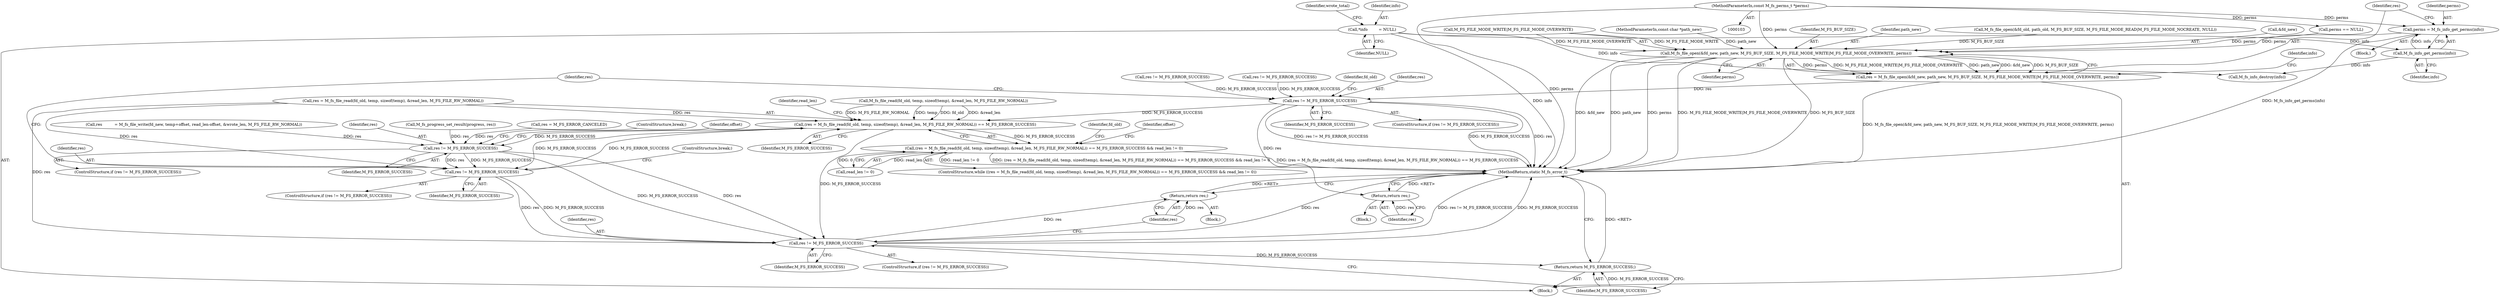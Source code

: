 digraph "0_mstdlib_db124b8f607dd0a40a9aef2d4d468fad433522a7_1@pointer" {
"1000170" [label="(Call,perms = M_fs_info_get_perms(info))"];
"1000172" [label="(Call,M_fs_info_get_perms(info))"];
"1000115" [label="(Call,*info         = NULL)"];
"1000110" [label="(MethodParameterIn,const M_fs_perms_t *perms)"];
"1000176" [label="(Call,M_fs_file_open(&fd_new, path_new, M_FS_BUF_SIZE, M_FS_FILE_MODE_WRITE|M_FS_FILE_MODE_OVERWRITE, perms))"];
"1000174" [label="(Call,res = M_fs_file_open(&fd_new, path_new, M_FS_BUF_SIZE, M_FS_FILE_MODE_WRITE|M_FS_FILE_MODE_OVERWRITE, perms))"];
"1000188" [label="(Call,res != M_FS_ERROR_SUCCESS)"];
"1000194" [label="(Return,return res;)"];
"1000198" [label="(Call,(res = M_fs_file_read(fd_old, temp, sizeof(temp), &read_len, M_FS_FILE_RW_NORMAL)) == M_FS_ERROR_SUCCESS)"];
"1000197" [label="(Call,(res = M_fs_file_read(fd_old, temp, sizeof(temp), &read_len, M_FS_FILE_RW_NORMAL)) == M_FS_ERROR_SUCCESS && read_len != 0)"];
"1000286" [label="(Call,res != M_FS_ERROR_SUCCESS)"];
"1000292" [label="(Call,res != M_FS_ERROR_SUCCESS)"];
"1000302" [label="(Call,res != M_FS_ERROR_SUCCESS)"];
"1000306" [label="(Return,return res;)"];
"1000308" [label="(Return,return M_FS_ERROR_SUCCESS;)"];
"1000290" [label="(ControlStructure,break;)"];
"1000187" [label="(ControlStructure,if (res != M_FS_ERROR_SUCCESS))"];
"1000309" [label="(Identifier,M_FS_ERROR_SUCCESS)"];
"1000105" [label="(MethodParameterIn,const char *path_new)"];
"1000123" [label="(Identifier,wrote_total)"];
"1000219" [label="(Identifier,offset)"];
"1000302" [label="(Call,res != M_FS_ERROR_SUCCESS)"];
"1000172" [label="(Call,M_fs_info_get_perms(info))"];
"1000286" [label="(Call,res != M_FS_ERROR_SUCCESS)"];
"1000185" [label="(Call,M_fs_info_destroy(info))"];
"1000209" [label="(Identifier,M_FS_ERROR_SUCCESS)"];
"1000193" [label="(Identifier,fd_old)"];
"1000115" [label="(Call,*info         = NULL)"];
"1000186" [label="(Identifier,info)"];
"1000189" [label="(Identifier,res)"];
"1000285" [label="(ControlStructure,if (res != M_FS_ERROR_SUCCESS))"];
"1000222" [label="(Call,res          = M_fs_file_write(fd_new, temp+offset, read_len-offset, &wrote_len, M_FS_FILE_RW_NORMAL))"];
"1000287" [label="(Identifier,res)"];
"1000170" [label="(Call,perms = M_fs_info_get_perms(info))"];
"1000303" [label="(Identifier,res)"];
"1000304" [label="(Identifier,M_FS_ERROR_SUCCESS)"];
"1000244" [label="(Call,M_fs_progress_set_result(progress, res))"];
"1000282" [label="(Call,res = M_FS_ERROR_CANCELED)"];
"1000199" [label="(Call,res = M_fs_file_read(fd_old, temp, sizeof(temp), &read_len, M_FS_FILE_RW_NORMAL))"];
"1000296" [label="(ControlStructure,break;)"];
"1000175" [label="(Identifier,res)"];
"1000197" [label="(Call,(res = M_fs_file_read(fd_old, temp, sizeof(temp), &read_len, M_FS_FILE_RW_NORMAL)) == M_FS_ERROR_SUCCESS && read_len != 0)"];
"1000306" [label="(Return,return res;)"];
"1000305" [label="(Block,)"];
"1000176" [label="(Call,M_fs_file_open(&fd_new, path_new, M_FS_BUF_SIZE, M_FS_FILE_MODE_WRITE|M_FS_FILE_MODE_OVERWRITE, perms))"];
"1000162" [label="(Call,res != M_FS_ERROR_SUCCESS)"];
"1000177" [label="(Call,&fd_new)"];
"1000147" [label="(Call,perms == NULL)"];
"1000288" [label="(Identifier,M_FS_ERROR_SUCCESS)"];
"1000181" [label="(Call,M_FS_FILE_MODE_WRITE|M_FS_FILE_MODE_OVERWRITE)"];
"1000116" [label="(Identifier,info)"];
"1000180" [label="(Identifier,M_FS_BUF_SIZE)"];
"1000294" [label="(Identifier,M_FS_ERROR_SUCCESS)"];
"1000293" [label="(Identifier,res)"];
"1000190" [label="(Identifier,M_FS_ERROR_SUCCESS)"];
"1000194" [label="(Return,return res;)"];
"1000292" [label="(Call,res != M_FS_ERROR_SUCCESS)"];
"1000184" [label="(Identifier,perms)"];
"1000198" [label="(Call,(res = M_fs_file_read(fd_old, temp, sizeof(temp), &read_len, M_FS_FILE_RW_NORMAL)) == M_FS_ERROR_SUCCESS)"];
"1000111" [label="(Block,)"];
"1000117" [label="(Identifier,NULL)"];
"1000195" [label="(Identifier,res)"];
"1000196" [label="(ControlStructure,while ((res = M_fs_file_read(fd_old, temp, sizeof(temp), &read_len, M_FS_FILE_RW_NORMAL)) == M_FS_ERROR_SUCCESS && read_len != 0))"];
"1000174" [label="(Call,res = M_fs_file_open(&fd_new, path_new, M_FS_BUF_SIZE, M_FS_FILE_MODE_WRITE|M_FS_FILE_MODE_OVERWRITE, perms))"];
"1000308" [label="(Return,return M_FS_ERROR_SUCCESS;)"];
"1000188" [label="(Call,res != M_FS_ERROR_SUCCESS)"];
"1000307" [label="(Identifier,res)"];
"1000301" [label="(ControlStructure,if (res != M_FS_ERROR_SUCCESS))"];
"1000211" [label="(Identifier,read_len)"];
"1000153" [label="(Block,)"];
"1000298" [label="(Identifier,fd_old)"];
"1000171" [label="(Identifier,perms)"];
"1000191" [label="(Block,)"];
"1000173" [label="(Identifier,info)"];
"1000291" [label="(ControlStructure,if (res != M_FS_ERROR_SUCCESS))"];
"1000215" [label="(Identifier,offset)"];
"1000179" [label="(Identifier,path_new)"];
"1000110" [label="(MethodParameterIn,const M_fs_perms_t *perms)"];
"1000310" [label="(MethodReturn,static M_fs_error_t)"];
"1000129" [label="(Call,M_fs_file_open(&fd_old, path_old, M_FS_BUF_SIZE, M_FS_FILE_MODE_READ|M_FS_FILE_MODE_NOCREATE, NULL))"];
"1000201" [label="(Call,M_fs_file_read(fd_old, temp, sizeof(temp), &read_len, M_FS_FILE_RW_NORMAL))"];
"1000139" [label="(Call,res != M_FS_ERROR_SUCCESS)"];
"1000200" [label="(Identifier,res)"];
"1000210" [label="(Call,read_len != 0)"];
"1000170" -> "1000153"  [label="AST: "];
"1000170" -> "1000172"  [label="CFG: "];
"1000171" -> "1000170"  [label="AST: "];
"1000172" -> "1000170"  [label="AST: "];
"1000175" -> "1000170"  [label="CFG: "];
"1000170" -> "1000310"  [label="DDG: M_fs_info_get_perms(info)"];
"1000172" -> "1000170"  [label="DDG: info"];
"1000110" -> "1000170"  [label="DDG: perms"];
"1000170" -> "1000176"  [label="DDG: perms"];
"1000172" -> "1000173"  [label="CFG: "];
"1000173" -> "1000172"  [label="AST: "];
"1000115" -> "1000172"  [label="DDG: info"];
"1000172" -> "1000185"  [label="DDG: info"];
"1000115" -> "1000111"  [label="AST: "];
"1000115" -> "1000117"  [label="CFG: "];
"1000116" -> "1000115"  [label="AST: "];
"1000117" -> "1000115"  [label="AST: "];
"1000123" -> "1000115"  [label="CFG: "];
"1000115" -> "1000310"  [label="DDG: info"];
"1000115" -> "1000185"  [label="DDG: info"];
"1000110" -> "1000103"  [label="AST: "];
"1000110" -> "1000310"  [label="DDG: perms"];
"1000110" -> "1000147"  [label="DDG: perms"];
"1000110" -> "1000176"  [label="DDG: perms"];
"1000176" -> "1000174"  [label="AST: "];
"1000176" -> "1000184"  [label="CFG: "];
"1000177" -> "1000176"  [label="AST: "];
"1000179" -> "1000176"  [label="AST: "];
"1000180" -> "1000176"  [label="AST: "];
"1000181" -> "1000176"  [label="AST: "];
"1000184" -> "1000176"  [label="AST: "];
"1000174" -> "1000176"  [label="CFG: "];
"1000176" -> "1000310"  [label="DDG: M_FS_FILE_MODE_WRITE|M_FS_FILE_MODE_OVERWRITE"];
"1000176" -> "1000310"  [label="DDG: path_new"];
"1000176" -> "1000310"  [label="DDG: perms"];
"1000176" -> "1000310"  [label="DDG: M_FS_BUF_SIZE"];
"1000176" -> "1000310"  [label="DDG: &fd_new"];
"1000176" -> "1000174"  [label="DDG: perms"];
"1000176" -> "1000174"  [label="DDG: M_FS_FILE_MODE_WRITE|M_FS_FILE_MODE_OVERWRITE"];
"1000176" -> "1000174"  [label="DDG: path_new"];
"1000176" -> "1000174"  [label="DDG: &fd_new"];
"1000176" -> "1000174"  [label="DDG: M_FS_BUF_SIZE"];
"1000105" -> "1000176"  [label="DDG: path_new"];
"1000129" -> "1000176"  [label="DDG: M_FS_BUF_SIZE"];
"1000181" -> "1000176"  [label="DDG: M_FS_FILE_MODE_WRITE"];
"1000181" -> "1000176"  [label="DDG: M_FS_FILE_MODE_OVERWRITE"];
"1000147" -> "1000176"  [label="DDG: perms"];
"1000174" -> "1000111"  [label="AST: "];
"1000175" -> "1000174"  [label="AST: "];
"1000186" -> "1000174"  [label="CFG: "];
"1000174" -> "1000310"  [label="DDG: M_fs_file_open(&fd_new, path_new, M_FS_BUF_SIZE, M_FS_FILE_MODE_WRITE|M_FS_FILE_MODE_OVERWRITE, perms)"];
"1000174" -> "1000188"  [label="DDG: res"];
"1000188" -> "1000187"  [label="AST: "];
"1000188" -> "1000190"  [label="CFG: "];
"1000189" -> "1000188"  [label="AST: "];
"1000190" -> "1000188"  [label="AST: "];
"1000193" -> "1000188"  [label="CFG: "];
"1000200" -> "1000188"  [label="CFG: "];
"1000188" -> "1000310"  [label="DDG: res != M_FS_ERROR_SUCCESS"];
"1000188" -> "1000310"  [label="DDG: M_FS_ERROR_SUCCESS"];
"1000188" -> "1000310"  [label="DDG: res"];
"1000162" -> "1000188"  [label="DDG: M_FS_ERROR_SUCCESS"];
"1000139" -> "1000188"  [label="DDG: M_FS_ERROR_SUCCESS"];
"1000188" -> "1000194"  [label="DDG: res"];
"1000188" -> "1000198"  [label="DDG: M_FS_ERROR_SUCCESS"];
"1000194" -> "1000191"  [label="AST: "];
"1000194" -> "1000195"  [label="CFG: "];
"1000195" -> "1000194"  [label="AST: "];
"1000310" -> "1000194"  [label="CFG: "];
"1000194" -> "1000310"  [label="DDG: <RET>"];
"1000195" -> "1000194"  [label="DDG: res"];
"1000198" -> "1000197"  [label="AST: "];
"1000198" -> "1000209"  [label="CFG: "];
"1000199" -> "1000198"  [label="AST: "];
"1000209" -> "1000198"  [label="AST: "];
"1000211" -> "1000198"  [label="CFG: "];
"1000197" -> "1000198"  [label="CFG: "];
"1000198" -> "1000197"  [label="DDG: M_FS_ERROR_SUCCESS"];
"1000199" -> "1000198"  [label="DDG: res"];
"1000201" -> "1000198"  [label="DDG: &read_len"];
"1000201" -> "1000198"  [label="DDG: M_FS_FILE_RW_NORMAL"];
"1000201" -> "1000198"  [label="DDG: temp"];
"1000201" -> "1000198"  [label="DDG: fd_old"];
"1000292" -> "1000198"  [label="DDG: M_FS_ERROR_SUCCESS"];
"1000198" -> "1000286"  [label="DDG: M_FS_ERROR_SUCCESS"];
"1000198" -> "1000292"  [label="DDG: M_FS_ERROR_SUCCESS"];
"1000198" -> "1000302"  [label="DDG: M_FS_ERROR_SUCCESS"];
"1000197" -> "1000196"  [label="AST: "];
"1000197" -> "1000210"  [label="CFG: "];
"1000210" -> "1000197"  [label="AST: "];
"1000215" -> "1000197"  [label="CFG: "];
"1000298" -> "1000197"  [label="CFG: "];
"1000197" -> "1000310"  [label="DDG: read_len != 0"];
"1000197" -> "1000310"  [label="DDG: (res = M_fs_file_read(fd_old, temp, sizeof(temp), &read_len, M_FS_FILE_RW_NORMAL)) == M_FS_ERROR_SUCCESS && read_len != 0"];
"1000197" -> "1000310"  [label="DDG: (res = M_fs_file_read(fd_old, temp, sizeof(temp), &read_len, M_FS_FILE_RW_NORMAL)) == M_FS_ERROR_SUCCESS"];
"1000210" -> "1000197"  [label="DDG: read_len"];
"1000210" -> "1000197"  [label="DDG: 0"];
"1000286" -> "1000285"  [label="AST: "];
"1000286" -> "1000288"  [label="CFG: "];
"1000287" -> "1000286"  [label="AST: "];
"1000288" -> "1000286"  [label="AST: "];
"1000219" -> "1000286"  [label="CFG: "];
"1000290" -> "1000286"  [label="CFG: "];
"1000222" -> "1000286"  [label="DDG: res"];
"1000244" -> "1000286"  [label="DDG: res"];
"1000282" -> "1000286"  [label="DDG: res"];
"1000286" -> "1000292"  [label="DDG: res"];
"1000286" -> "1000292"  [label="DDG: M_FS_ERROR_SUCCESS"];
"1000286" -> "1000302"  [label="DDG: res"];
"1000286" -> "1000302"  [label="DDG: M_FS_ERROR_SUCCESS"];
"1000292" -> "1000291"  [label="AST: "];
"1000292" -> "1000294"  [label="CFG: "];
"1000293" -> "1000292"  [label="AST: "];
"1000294" -> "1000292"  [label="AST: "];
"1000200" -> "1000292"  [label="CFG: "];
"1000296" -> "1000292"  [label="CFG: "];
"1000199" -> "1000292"  [label="DDG: res"];
"1000292" -> "1000302"  [label="DDG: res"];
"1000292" -> "1000302"  [label="DDG: M_FS_ERROR_SUCCESS"];
"1000302" -> "1000301"  [label="AST: "];
"1000302" -> "1000304"  [label="CFG: "];
"1000303" -> "1000302"  [label="AST: "];
"1000304" -> "1000302"  [label="AST: "];
"1000307" -> "1000302"  [label="CFG: "];
"1000309" -> "1000302"  [label="CFG: "];
"1000302" -> "1000310"  [label="DDG: M_FS_ERROR_SUCCESS"];
"1000302" -> "1000310"  [label="DDG: res"];
"1000302" -> "1000310"  [label="DDG: res != M_FS_ERROR_SUCCESS"];
"1000199" -> "1000302"  [label="DDG: res"];
"1000302" -> "1000306"  [label="DDG: res"];
"1000302" -> "1000308"  [label="DDG: M_FS_ERROR_SUCCESS"];
"1000306" -> "1000305"  [label="AST: "];
"1000306" -> "1000307"  [label="CFG: "];
"1000307" -> "1000306"  [label="AST: "];
"1000310" -> "1000306"  [label="CFG: "];
"1000306" -> "1000310"  [label="DDG: <RET>"];
"1000307" -> "1000306"  [label="DDG: res"];
"1000308" -> "1000111"  [label="AST: "];
"1000308" -> "1000309"  [label="CFG: "];
"1000309" -> "1000308"  [label="AST: "];
"1000310" -> "1000308"  [label="CFG: "];
"1000308" -> "1000310"  [label="DDG: <RET>"];
"1000309" -> "1000308"  [label="DDG: M_FS_ERROR_SUCCESS"];
}
